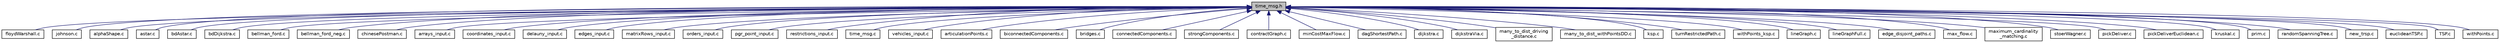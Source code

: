 digraph "time_msg.h"
{
  edge [fontname="Helvetica",fontsize="10",labelfontname="Helvetica",labelfontsize="10"];
  node [fontname="Helvetica",fontsize="10",shape=record];
  Node3 [label="time_msg.h",height=0.2,width=0.4,color="black", fillcolor="grey75", style="filled", fontcolor="black"];
  Node3 -> Node4 [dir="back",color="midnightblue",fontsize="10",style="solid",fontname="Helvetica"];
  Node4 [label="floydWarshall.c",height=0.2,width=0.4,color="black", fillcolor="white", style="filled",URL="$floydWarshall_8c.html"];
  Node3 -> Node5 [dir="back",color="midnightblue",fontsize="10",style="solid",fontname="Helvetica"];
  Node5 [label="johnson.c",height=0.2,width=0.4,color="black", fillcolor="white", style="filled",URL="$johnson_8c.html"];
  Node3 -> Node6 [dir="back",color="midnightblue",fontsize="10",style="solid",fontname="Helvetica"];
  Node6 [label="alphaShape.c",height=0.2,width=0.4,color="black", fillcolor="white", style="filled",URL="$alphaShape_8c.html"];
  Node3 -> Node7 [dir="back",color="midnightblue",fontsize="10",style="solid",fontname="Helvetica"];
  Node7 [label="astar.c",height=0.2,width=0.4,color="black", fillcolor="white", style="filled",URL="$astar_8c.html"];
  Node3 -> Node8 [dir="back",color="midnightblue",fontsize="10",style="solid",fontname="Helvetica"];
  Node8 [label="bdAstar.c",height=0.2,width=0.4,color="black", fillcolor="white", style="filled",URL="$bdAstar_8c.html"];
  Node3 -> Node9 [dir="back",color="midnightblue",fontsize="10",style="solid",fontname="Helvetica"];
  Node9 [label="bdDijkstra.c",height=0.2,width=0.4,color="black", fillcolor="white", style="filled",URL="$bdDijkstra_8c.html"];
  Node3 -> Node10 [dir="back",color="midnightblue",fontsize="10",style="solid",fontname="Helvetica"];
  Node10 [label="bellman_ford.c",height=0.2,width=0.4,color="black", fillcolor="white", style="filled",URL="$bellman__ford_8c.html"];
  Node3 -> Node11 [dir="back",color="midnightblue",fontsize="10",style="solid",fontname="Helvetica"];
  Node11 [label="bellman_ford_neg.c",height=0.2,width=0.4,color="black", fillcolor="white", style="filled",URL="$bellman__ford__neg_8c.html"];
  Node3 -> Node12 [dir="back",color="midnightblue",fontsize="10",style="solid",fontname="Helvetica"];
  Node12 [label="chinesePostman.c",height=0.2,width=0.4,color="black", fillcolor="white", style="filled",URL="$chinesePostman_8c.html"];
  Node3 -> Node13 [dir="back",color="midnightblue",fontsize="10",style="solid",fontname="Helvetica"];
  Node13 [label="arrays_input.c",height=0.2,width=0.4,color="black", fillcolor="white", style="filled",URL="$arrays__input_8c.html"];
  Node3 -> Node14 [dir="back",color="midnightblue",fontsize="10",style="solid",fontname="Helvetica"];
  Node14 [label="coordinates_input.c",height=0.2,width=0.4,color="black", fillcolor="white", style="filled",URL="$coordinates__input_8c.html"];
  Node3 -> Node15 [dir="back",color="midnightblue",fontsize="10",style="solid",fontname="Helvetica"];
  Node15 [label="delauny_input.c",height=0.2,width=0.4,color="black", fillcolor="white", style="filled",URL="$delauny__input_8c.html"];
  Node3 -> Node16 [dir="back",color="midnightblue",fontsize="10",style="solid",fontname="Helvetica"];
  Node16 [label="edges_input.c",height=0.2,width=0.4,color="black", fillcolor="white", style="filled",URL="$edges__input_8c.html"];
  Node3 -> Node17 [dir="back",color="midnightblue",fontsize="10",style="solid",fontname="Helvetica"];
  Node17 [label="matrixRows_input.c",height=0.2,width=0.4,color="black", fillcolor="white", style="filled",URL="$matrixRows__input_8c.html"];
  Node3 -> Node18 [dir="back",color="midnightblue",fontsize="10",style="solid",fontname="Helvetica"];
  Node18 [label="orders_input.c",height=0.2,width=0.4,color="black", fillcolor="white", style="filled",URL="$orders__input_8c.html"];
  Node3 -> Node19 [dir="back",color="midnightblue",fontsize="10",style="solid",fontname="Helvetica"];
  Node19 [label="pgr_point_input.c",height=0.2,width=0.4,color="black", fillcolor="white", style="filled",URL="$pgr__point__input_8c.html"];
  Node3 -> Node20 [dir="back",color="midnightblue",fontsize="10",style="solid",fontname="Helvetica"];
  Node20 [label="restrictions_input.c",height=0.2,width=0.4,color="black", fillcolor="white", style="filled",URL="$restrictions__input_8c.html"];
  Node3 -> Node21 [dir="back",color="midnightblue",fontsize="10",style="solid",fontname="Helvetica"];
  Node21 [label="time_msg.c",height=0.2,width=0.4,color="black", fillcolor="white", style="filled",URL="$time__msg_8c.html"];
  Node3 -> Node22 [dir="back",color="midnightblue",fontsize="10",style="solid",fontname="Helvetica"];
  Node22 [label="vehicles_input.c",height=0.2,width=0.4,color="black", fillcolor="white", style="filled",URL="$vehicles__input_8c.html"];
  Node3 -> Node23 [dir="back",color="midnightblue",fontsize="10",style="solid",fontname="Helvetica"];
  Node23 [label="articulationPoints.c",height=0.2,width=0.4,color="black", fillcolor="white", style="filled",URL="$articulationPoints_8c.html"];
  Node3 -> Node24 [dir="back",color="midnightblue",fontsize="10",style="solid",fontname="Helvetica"];
  Node24 [label="biconnectedComponents.c",height=0.2,width=0.4,color="black", fillcolor="white", style="filled",URL="$biconnectedComponents_8c.html"];
  Node3 -> Node25 [dir="back",color="midnightblue",fontsize="10",style="solid",fontname="Helvetica"];
  Node25 [label="bridges.c",height=0.2,width=0.4,color="black", fillcolor="white", style="filled",URL="$bridges_8c.html"];
  Node3 -> Node26 [dir="back",color="midnightblue",fontsize="10",style="solid",fontname="Helvetica"];
  Node26 [label="connectedComponents.c",height=0.2,width=0.4,color="black", fillcolor="white", style="filled",URL="$connectedComponents_8c.html"];
  Node3 -> Node27 [dir="back",color="midnightblue",fontsize="10",style="solid",fontname="Helvetica"];
  Node27 [label="strongComponents.c",height=0.2,width=0.4,color="black", fillcolor="white", style="filled",URL="$strongComponents_8c.html"];
  Node3 -> Node28 [dir="back",color="midnightblue",fontsize="10",style="solid",fontname="Helvetica"];
  Node28 [label="contractGraph.c",height=0.2,width=0.4,color="black", fillcolor="white", style="filled",URL="$contractGraph_8c.html"];
  Node3 -> Node29 [dir="back",color="midnightblue",fontsize="10",style="solid",fontname="Helvetica"];
  Node29 [label="minCostMaxFlow.c",height=0.2,width=0.4,color="black", fillcolor="white", style="filled",URL="$minCostMaxFlow_8c.html",tooltip="Connecting code with postgres. "];
  Node3 -> Node30 [dir="back",color="midnightblue",fontsize="10",style="solid",fontname="Helvetica"];
  Node30 [label="dagShortestPath.c",height=0.2,width=0.4,color="black", fillcolor="white", style="filled",URL="$dagShortestPath_8c.html"];
  Node3 -> Node31 [dir="back",color="midnightblue",fontsize="10",style="solid",fontname="Helvetica"];
  Node31 [label="dijkstra.c",height=0.2,width=0.4,color="black", fillcolor="white", style="filled",URL="$dijkstra_8c.html"];
  Node3 -> Node32 [dir="back",color="midnightblue",fontsize="10",style="solid",fontname="Helvetica"];
  Node32 [label="dijkstraVia.c",height=0.2,width=0.4,color="black", fillcolor="white", style="filled",URL="$dijkstraVia_8c.html"];
  Node3 -> Node33 [dir="back",color="midnightblue",fontsize="10",style="solid",fontname="Helvetica"];
  Node33 [label="many_to_dist_driving\l_distance.c",height=0.2,width=0.4,color="black", fillcolor="white", style="filled",URL="$many__to__dist__driving__distance_8c.html"];
  Node3 -> Node34 [dir="back",color="midnightblue",fontsize="10",style="solid",fontname="Helvetica"];
  Node34 [label="many_to_dist_withPointsDD.c",height=0.2,width=0.4,color="black", fillcolor="white", style="filled",URL="$many__to__dist__withPointsDD_8c.html"];
  Node3 -> Node35 [dir="back",color="midnightblue",fontsize="10",style="solid",fontname="Helvetica"];
  Node35 [label="ksp.c",height=0.2,width=0.4,color="black", fillcolor="white", style="filled",URL="$ksp_8c.html"];
  Node3 -> Node36 [dir="back",color="midnightblue",fontsize="10",style="solid",fontname="Helvetica"];
  Node36 [label="turnRestrictedPath.c",height=0.2,width=0.4,color="black", fillcolor="white", style="filled",URL="$turnRestrictedPath_8c.html"];
  Node3 -> Node37 [dir="back",color="midnightblue",fontsize="10",style="solid",fontname="Helvetica"];
  Node37 [label="withPoints_ksp.c",height=0.2,width=0.4,color="black", fillcolor="white", style="filled",URL="$withPoints__ksp_8c.html"];
  Node3 -> Node38 [dir="back",color="midnightblue",fontsize="10",style="solid",fontname="Helvetica"];
  Node38 [label="lineGraph.c",height=0.2,width=0.4,color="black", fillcolor="white", style="filled",URL="$lineGraph_8c.html",tooltip="Connecting code with postgres. "];
  Node3 -> Node39 [dir="back",color="midnightblue",fontsize="10",style="solid",fontname="Helvetica"];
  Node39 [label="lineGraphFull.c",height=0.2,width=0.4,color="black", fillcolor="white", style="filled",URL="$lineGraphFull_8c.html"];
  Node3 -> Node40 [dir="back",color="midnightblue",fontsize="10",style="solid",fontname="Helvetica"];
  Node40 [label="edge_disjoint_paths.c",height=0.2,width=0.4,color="black", fillcolor="white", style="filled",URL="$edge__disjoint__paths_8c.html"];
  Node3 -> Node41 [dir="back",color="midnightblue",fontsize="10",style="solid",fontname="Helvetica"];
  Node41 [label="max_flow.c",height=0.2,width=0.4,color="black", fillcolor="white", style="filled",URL="$max__flow_8c.html"];
  Node3 -> Node42 [dir="back",color="midnightblue",fontsize="10",style="solid",fontname="Helvetica"];
  Node42 [label="maximum_cardinality\l_matching.c",height=0.2,width=0.4,color="black", fillcolor="white", style="filled",URL="$maximum__cardinality__matching_8c.html"];
  Node3 -> Node43 [dir="back",color="midnightblue",fontsize="10",style="solid",fontname="Helvetica"];
  Node43 [label="stoerWagner.c",height=0.2,width=0.4,color="black", fillcolor="white", style="filled",URL="$stoerWagner_8c.html"];
  Node3 -> Node44 [dir="back",color="midnightblue",fontsize="10",style="solid",fontname="Helvetica"];
  Node44 [label="pickDeliver.c",height=0.2,width=0.4,color="black", fillcolor="white", style="filled",URL="$pickDeliver_8c.html"];
  Node3 -> Node45 [dir="back",color="midnightblue",fontsize="10",style="solid",fontname="Helvetica"];
  Node45 [label="pickDeliverEuclidean.c",height=0.2,width=0.4,color="black", fillcolor="white", style="filled",URL="$pickDeliverEuclidean_8c.html"];
  Node3 -> Node46 [dir="back",color="midnightblue",fontsize="10",style="solid",fontname="Helvetica"];
  Node46 [label="kruskal.c",height=0.2,width=0.4,color="black", fillcolor="white", style="filled",URL="$kruskal_8c.html"];
  Node3 -> Node47 [dir="back",color="midnightblue",fontsize="10",style="solid",fontname="Helvetica"];
  Node47 [label="prim.c",height=0.2,width=0.4,color="black", fillcolor="white", style="filled",URL="$prim_8c.html"];
  Node3 -> Node48 [dir="back",color="midnightblue",fontsize="10",style="solid",fontname="Helvetica"];
  Node48 [label="randomSpanningTree.c",height=0.2,width=0.4,color="black", fillcolor="white", style="filled",URL="$randomSpanningTree_8c.html"];
  Node3 -> Node49 [dir="back",color="midnightblue",fontsize="10",style="solid",fontname="Helvetica"];
  Node49 [label="new_trsp.c",height=0.2,width=0.4,color="black", fillcolor="white", style="filled",URL="$new__trsp_8c.html"];
  Node3 -> Node50 [dir="back",color="midnightblue",fontsize="10",style="solid",fontname="Helvetica"];
  Node50 [label="euclideanTSP.c",height=0.2,width=0.4,color="black", fillcolor="white", style="filled",URL="$euclideanTSP_8c.html"];
  Node3 -> Node51 [dir="back",color="midnightblue",fontsize="10",style="solid",fontname="Helvetica"];
  Node51 [label="TSP.c",height=0.2,width=0.4,color="black", fillcolor="white", style="filled",URL="$TSP_8c.html"];
  Node3 -> Node52 [dir="back",color="midnightblue",fontsize="10",style="solid",fontname="Helvetica"];
  Node52 [label="withPoints.c",height=0.2,width=0.4,color="black", fillcolor="white", style="filled",URL="$withPoints_8c.html"];
}
